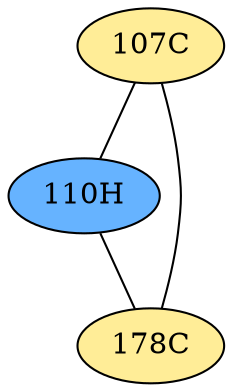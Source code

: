 // The Round Table
graph {
	"107C" [fillcolor="#FFED97" style=radial]
	"110H" [fillcolor="#66B3FF" style=radial]
	"107C" -- "110H" [penwidth=1]
	"107C" [fillcolor="#FFED97" style=radial]
	"178C" [fillcolor="#FFED97" style=radial]
	"107C" -- "178C" [penwidth=1]
	"110H" [fillcolor="#66B3FF" style=radial]
	"178C" [fillcolor="#FFED97" style=radial]
	"110H" -- "178C" [penwidth=1]
}
